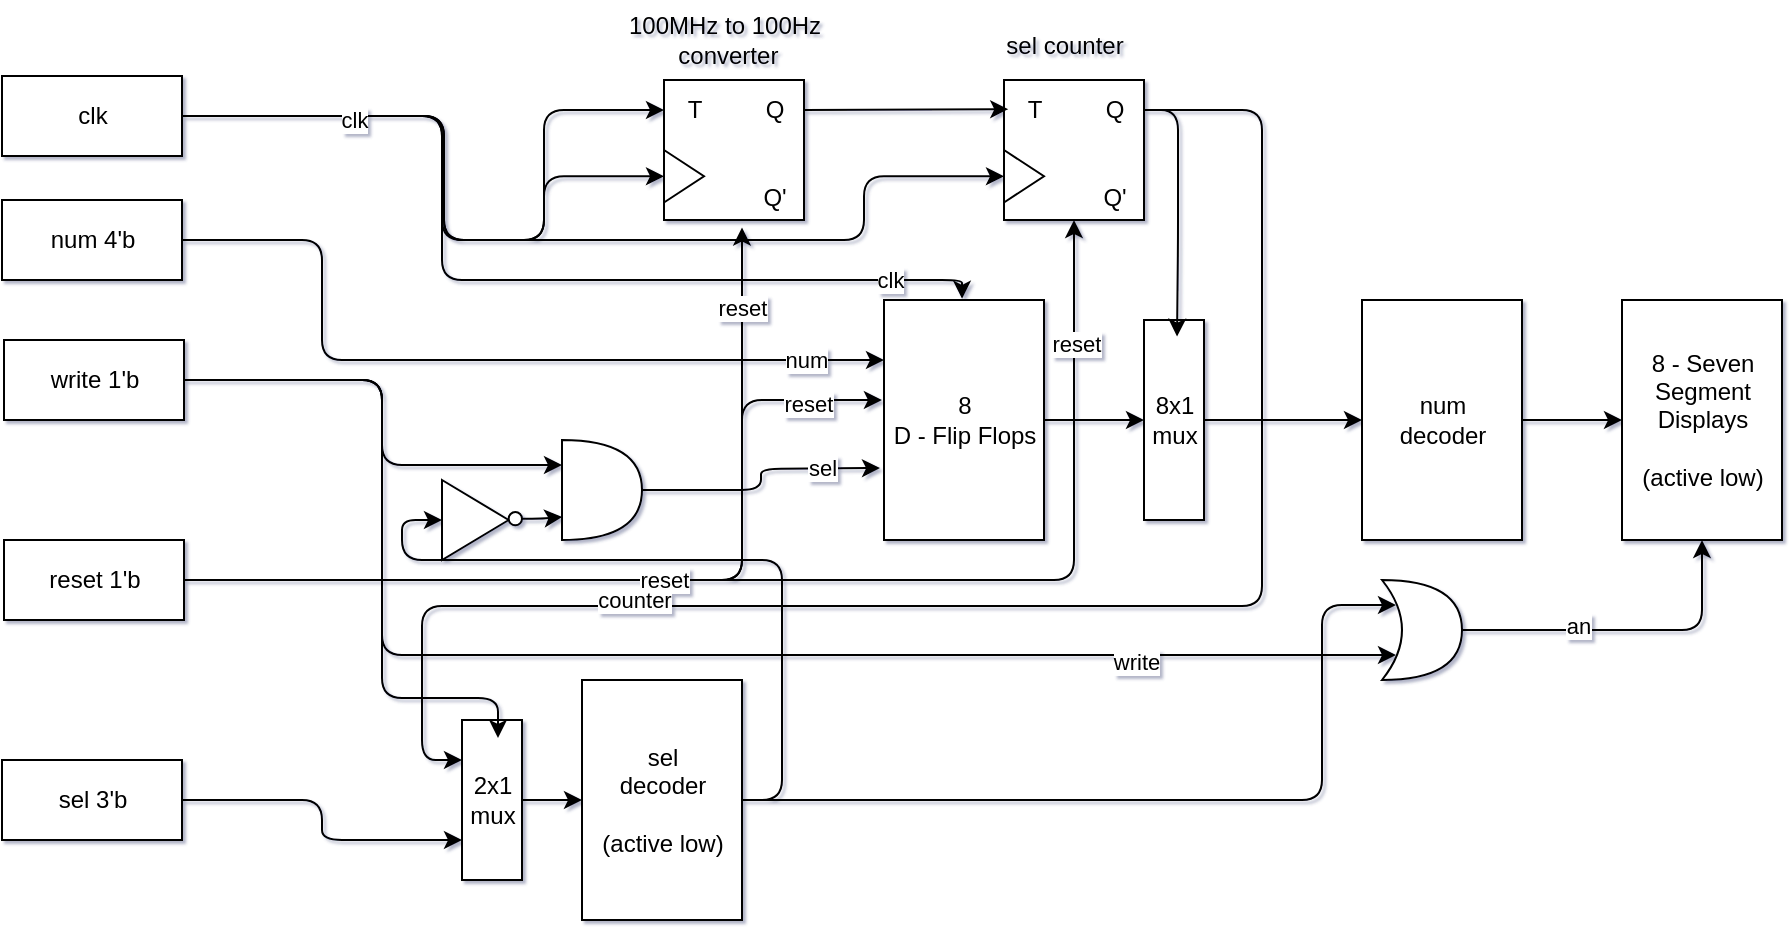 <mxfile>
    <diagram id="mV6JEWCJ66KR-k56K3II" name="Circuit">
        <mxGraphModel dx="657" dy="329" grid="1" gridSize="10" guides="1" tooltips="1" connect="1" arrows="1" fold="1" page="1" pageScale="1" pageWidth="1000" pageHeight="1000" background="#FFFFFF" math="0" shadow="1">
            <root>
                <mxCell id="0"/>
                <mxCell id="1" parent="0"/>
                <mxCell id="2" value="num&lt;div&gt;decoder&lt;/div&gt;" style="externalPins=0;recursiveResize=0;shadow=0;dashed=0;align=center;html=1;strokeWidth=1;shape=mxgraph.rtl.abstract.entity;container=1;collapsible=0;kind=sequential;drawPins=0;left=3;right=2;bottom=0;top=0;" parent="1" vertex="1">
                    <mxGeometry x="760" y="360" width="80" height="120" as="geometry"/>
                </mxCell>
                <mxCell id="KVkHhzneAzvIdUAki2H4-43" style="edgeStyle=orthogonalEdgeStyle;html=1;exitX=1;exitY=0.5;exitDx=0;exitDy=0;exitPerimeter=0;" parent="1" source="39" target="KVkHhzneAzvIdUAki2H4-38" edge="1">
                    <mxGeometry relative="1" as="geometry"/>
                </mxCell>
                <mxCell id="106" value="an" style="edgeLabel;html=1;align=center;verticalAlign=middle;resizable=0;points=[];" parent="KVkHhzneAzvIdUAki2H4-43" vertex="1" connectable="0">
                    <mxGeometry x="-0.298" y="2" relative="1" as="geometry">
                        <mxPoint as="offset"/>
                    </mxGeometry>
                </mxCell>
                <mxCell id="4" value="num 4&#39;b" style="externalPins=0;recursiveResize=0;shadow=0;dashed=0;align=center;html=1;strokeWidth=1;shape=mxgraph.rtl.abstract.entity;container=1;collapsible=0;kind=input;drawPins=0;left=0;right=1;bottom=0;top=0;" parent="1" vertex="1">
                    <mxGeometry x="80" y="310" width="90" height="40" as="geometry"/>
                </mxCell>
                <mxCell id="13" value="sel 3&#39;b" style="externalPins=0;recursiveResize=0;shadow=0;dashed=0;align=center;html=1;strokeWidth=1;shape=mxgraph.rtl.abstract.entity;container=1;collapsible=0;kind=input;drawPins=0;left=0;right=1;bottom=0;top=0;" parent="1" vertex="1">
                    <mxGeometry x="80" y="590" width="90" height="40" as="geometry"/>
                </mxCell>
                <mxCell id="14" value="write 1&#39;b" style="externalPins=0;recursiveResize=0;shadow=0;dashed=0;align=center;html=1;strokeWidth=1;shape=mxgraph.rtl.abstract.entity;container=1;collapsible=0;kind=input;drawPins=0;left=0;right=1;bottom=0;top=0;" parent="1" vertex="1">
                    <mxGeometry x="81" y="380" width="90" height="40" as="geometry"/>
                </mxCell>
                <mxCell id="62" style="edgeStyle=orthogonalEdgeStyle;html=1;exitX=0;exitY=0;exitDx=90;exitDy=20;exitPerimeter=0;" parent="1" source="17" target="59" edge="1">
                    <mxGeometry relative="1" as="geometry">
                        <Array as="points">
                            <mxPoint x="301" y="268"/>
                            <mxPoint x="301" y="330"/>
                            <mxPoint x="351" y="330"/>
                            <mxPoint x="351" y="265"/>
                        </Array>
                    </mxGeometry>
                </mxCell>
                <mxCell id="63" style="edgeStyle=orthogonalEdgeStyle;html=1;exitX=0;exitY=0;exitDx=90;exitDy=20;exitPerimeter=0;entryX=0;entryY=0.5;entryDx=0;entryDy=0;" parent="1" source="17" target="58" edge="1">
                    <mxGeometry relative="1" as="geometry">
                        <Array as="points">
                            <mxPoint x="301" y="268"/>
                            <mxPoint x="301" y="330"/>
                            <mxPoint x="351" y="330"/>
                            <mxPoint x="351" y="298"/>
                        </Array>
                    </mxGeometry>
                </mxCell>
                <mxCell id="71" style="edgeStyle=orthogonalEdgeStyle;html=1;exitX=0;exitY=0;exitDx=90;exitDy=20;exitPerimeter=0;entryX=0;entryY=0.5;entryDx=0;entryDy=0;" parent="1" source="17" target="66" edge="1">
                    <mxGeometry relative="1" as="geometry">
                        <Array as="points">
                            <mxPoint x="300" y="268"/>
                            <mxPoint x="300" y="330"/>
                            <mxPoint x="511" y="330"/>
                            <mxPoint x="511" y="298"/>
                        </Array>
                    </mxGeometry>
                </mxCell>
                <mxCell id="17" value="clk" style="externalPins=0;recursiveResize=0;shadow=0;dashed=0;align=center;html=1;strokeWidth=1;shape=mxgraph.rtl.abstract.entity;container=1;collapsible=0;kind=input;drawPins=0;left=0;right=1;bottom=0;top=0;" parent="1" vertex="1">
                    <mxGeometry x="80" y="248" width="90" height="40" as="geometry"/>
                </mxCell>
                <mxCell id="83" style="edgeStyle=orthogonalEdgeStyle;html=1;" parent="1" source="18" target="61" edge="1">
                    <mxGeometry relative="1" as="geometry">
                        <Array as="points">
                            <mxPoint x="450" y="500"/>
                        </Array>
                    </mxGeometry>
                </mxCell>
                <mxCell id="105" value="reset" style="edgeLabel;html=1;align=center;verticalAlign=middle;resizable=0;points=[];" parent="83" vertex="1" connectable="0">
                    <mxGeometry x="0.824" relative="1" as="geometry">
                        <mxPoint as="offset"/>
                    </mxGeometry>
                </mxCell>
                <mxCell id="84" style="edgeStyle=orthogonalEdgeStyle;html=1;exitX=0;exitY=0;exitDx=90;exitDy=20;exitPerimeter=0;entryX=0.5;entryY=1;entryDx=0;entryDy=0;" parent="1" source="18" target="65" edge="1">
                    <mxGeometry relative="1" as="geometry">
                        <Array as="points">
                            <mxPoint x="616" y="500"/>
                        </Array>
                    </mxGeometry>
                </mxCell>
                <mxCell id="85" value="reset" style="edgeLabel;html=1;align=center;verticalAlign=middle;resizable=0;points=[];" parent="84" vertex="1" connectable="0">
                    <mxGeometry x="0.803" y="-1" relative="1" as="geometry">
                        <mxPoint as="offset"/>
                    </mxGeometry>
                </mxCell>
                <mxCell id="18" value="reset 1&#39;b" style="externalPins=0;recursiveResize=0;shadow=0;dashed=0;align=center;html=1;strokeWidth=1;shape=mxgraph.rtl.abstract.entity;container=1;collapsible=0;kind=input;drawPins=0;left=0;right=1;bottom=0;top=0;" parent="1" vertex="1">
                    <mxGeometry x="81" y="480" width="90" height="40" as="geometry"/>
                </mxCell>
                <mxCell id="94" style="edgeStyle=none;html=1;" parent="1" source="20" target="29" edge="1">
                    <mxGeometry relative="1" as="geometry"/>
                </mxCell>
                <UserObject label="&lt;div&gt;8&lt;/div&gt;D - Flip Flops" link="data:page/id,B0gr_-n1PJUmQjPBUHlx" id="20">
                    <mxCell style="externalPins=0;recursiveResize=0;shadow=0;dashed=0;align=center;html=1;strokeWidth=1;shape=mxgraph.rtl.abstract.entity;container=1;collapsible=0;kind=sequential;drawPins=0;left=3;right=2;bottom=0;top=0;" parent="1" vertex="1">
                        <mxGeometry x="521" y="360" width="80" height="120" as="geometry"/>
                    </mxCell>
                </UserObject>
                <mxCell id="S6z8eLisyDbPlA53Ll8W-21" style="edgeStyle=elbowEdgeStyle;html=1;exitX=0;exitY=0;exitDx=90;exitDy=20;exitPerimeter=0;entryX=0;entryY=0;entryDx=0;entryDy=30;entryPerimeter=0;" parent="1" source="4" target="20" edge="1">
                    <mxGeometry relative="1" as="geometry">
                        <Array as="points">
                            <mxPoint x="240" y="370"/>
                        </Array>
                    </mxGeometry>
                </mxCell>
                <mxCell id="101" value="num" style="edgeLabel;html=1;align=center;verticalAlign=middle;resizable=0;points=[];" parent="S6z8eLisyDbPlA53Ll8W-21" vertex="1" connectable="0">
                    <mxGeometry x="0.81" relative="1" as="geometry">
                        <mxPoint as="offset"/>
                    </mxGeometry>
                </mxCell>
                <mxCell id="KVkHhzneAzvIdUAki2H4-21" style="edgeStyle=orthogonalEdgeStyle;html=1;exitX=0;exitY=0;exitDx=90;exitDy=20;exitPerimeter=0;entryX=0.488;entryY=-0.005;entryDx=0;entryDy=0;entryPerimeter=0;" parent="1" source="17" target="20" edge="1">
                    <mxGeometry relative="1" as="geometry">
                        <Array as="points">
                            <mxPoint x="300" y="268"/>
                            <mxPoint x="300" y="350"/>
                            <mxPoint x="560" y="350"/>
                        </Array>
                    </mxGeometry>
                </mxCell>
                <mxCell id="73" value="clk" style="edgeLabel;html=1;align=center;verticalAlign=middle;resizable=0;points=[];" parent="KVkHhzneAzvIdUAki2H4-21" vertex="1" connectable="0">
                    <mxGeometry x="-0.638" y="-2" relative="1" as="geometry">
                        <mxPoint x="-1" as="offset"/>
                    </mxGeometry>
                </mxCell>
                <mxCell id="104" value="clk" style="edgeLabel;html=1;align=center;verticalAlign=middle;resizable=0;points=[];" parent="KVkHhzneAzvIdUAki2H4-21" vertex="1" connectable="0">
                    <mxGeometry x="0.811" y="-3" relative="1" as="geometry">
                        <mxPoint y="-3" as="offset"/>
                    </mxGeometry>
                </mxCell>
                <mxCell id="KVkHhzneAzvIdUAki2H4-31" value="" style="group" parent="1" vertex="1" connectable="0">
                    <mxGeometry x="300" y="450" width="40" height="40" as="geometry"/>
                </mxCell>
                <mxCell id="KVkHhzneAzvIdUAki2H4-27" value="" style="triangle;whiteSpace=wrap;html=1;" parent="KVkHhzneAzvIdUAki2H4-31" vertex="1">
                    <mxGeometry width="33.333" height="40" as="geometry"/>
                </mxCell>
                <mxCell id="KVkHhzneAzvIdUAki2H4-30" value="" style="ellipse;whiteSpace=wrap;html=1;aspect=fixed;" parent="KVkHhzneAzvIdUAki2H4-31" vertex="1">
                    <mxGeometry x="33.333" y="16" width="6.667" height="6.667" as="geometry"/>
                </mxCell>
                <mxCell id="KVkHhzneAzvIdUAki2H4-38" value="&lt;div&gt;8 -&amp;nbsp;&lt;span style=&quot;background-color: transparent;&quot;&gt;Seven&lt;/span&gt;&lt;/div&gt;&lt;div&gt;Segment&lt;/div&gt;Displays&lt;div&gt;&lt;font color=&quot;#000000&quot;&gt;&lt;br&gt;&lt;/font&gt;&lt;div&gt;(active low)&lt;/div&gt;&lt;/div&gt;" style="externalPins=0;recursiveResize=0;shadow=0;dashed=0;align=center;html=1;strokeWidth=1;shape=mxgraph.rtl.abstract.entity;container=1;collapsible=0;kind=sequential;drawPins=0;left=3;right=2;bottom=0;top=0;" parent="1" vertex="1">
                    <mxGeometry x="890" y="360" width="80" height="120" as="geometry"/>
                </mxCell>
                <mxCell id="KVkHhzneAzvIdUAki2H4-46" style="edgeStyle=orthogonalEdgeStyle;html=1;exitX=0;exitY=0;exitDx=90;exitDy=20;exitPerimeter=0;entryX=0;entryY=0;entryDx=0;entryDy=60;entryPerimeter=0;" parent="1" source="13" target="107" edge="1">
                    <mxGeometry relative="1" as="geometry">
                        <mxPoint x="400" y="640" as="targetPoint"/>
                    </mxGeometry>
                </mxCell>
                <mxCell id="KVkHhzneAzvIdUAki2H4-50" style="edgeStyle=orthogonalEdgeStyle;html=1;exitX=0;exitY=0;exitDx=90;exitDy=20;exitPerimeter=0;entryX=-0.013;entryY=0.417;entryDx=0;entryDy=0;entryPerimeter=0;" parent="1" source="18" target="20" edge="1">
                    <mxGeometry relative="1" as="geometry">
                        <Array as="points">
                            <mxPoint x="450" y="500"/>
                            <mxPoint x="450" y="410"/>
                        </Array>
                    </mxGeometry>
                </mxCell>
                <mxCell id="88" value="reset" style="edgeLabel;html=1;align=center;verticalAlign=middle;resizable=0;points=[];" parent="KVkHhzneAzvIdUAki2H4-50" vertex="1" connectable="0">
                    <mxGeometry x="0.596" relative="1" as="geometry">
                        <mxPoint x="-39" y="71" as="offset"/>
                    </mxGeometry>
                </mxCell>
                <mxCell id="102" value="reset" style="edgeLabel;html=1;align=center;verticalAlign=middle;resizable=0;points=[];" parent="KVkHhzneAzvIdUAki2H4-50" vertex="1" connectable="0">
                    <mxGeometry x="0.831" y="-2" relative="1" as="geometry">
                        <mxPoint as="offset"/>
                    </mxGeometry>
                </mxCell>
                <mxCell id="21" value="" style="shape=or;whiteSpace=wrap;html=1;" parent="1" vertex="1">
                    <mxGeometry x="360" y="430" width="40" height="50" as="geometry"/>
                </mxCell>
                <mxCell id="25" style="edgeStyle=orthogonalEdgeStyle;html=1;exitX=1;exitY=0.5;exitDx=0;exitDy=0;entryX=0.004;entryY=0.771;entryDx=0;entryDy=0;entryPerimeter=0;" parent="1" source="KVkHhzneAzvIdUAki2H4-30" target="21" edge="1">
                    <mxGeometry relative="1" as="geometry"/>
                </mxCell>
                <mxCell id="26" style="edgeStyle=orthogonalEdgeStyle;html=1;entryX=0;entryY=0.25;entryDx=0;entryDy=0;entryPerimeter=0;exitX=0;exitY=0;exitDx=90;exitDy=20;exitPerimeter=0;" parent="1" source="14" target="21" edge="1">
                    <mxGeometry relative="1" as="geometry">
                        <mxPoint x="191" y="470" as="sourcePoint"/>
                        <Array as="points">
                            <mxPoint x="270" y="400"/>
                            <mxPoint x="270" y="443"/>
                        </Array>
                    </mxGeometry>
                </mxCell>
                <mxCell id="28" style="edgeStyle=orthogonalEdgeStyle;html=1;" parent="1" source="21" edge="1">
                    <mxGeometry relative="1" as="geometry">
                        <mxPoint x="519" y="444" as="targetPoint"/>
                    </mxGeometry>
                </mxCell>
                <mxCell id="103" value="sel" style="edgeLabel;html=1;align=center;verticalAlign=middle;resizable=0;points=[];" parent="28" vertex="1" connectable="0">
                    <mxGeometry x="0.55" relative="1" as="geometry">
                        <mxPoint as="offset"/>
                    </mxGeometry>
                </mxCell>
                <mxCell id="29" value="8x1&lt;div&gt;mux&lt;/div&gt;" style="externalPins=0;recursiveResize=0;shadow=0;dashed=0;align=center;html=1;strokeWidth=1;shape=mxgraph.rtl.abstract.entity;container=1;collapsible=0;kind=mux;drawPins=0;left=4;right=1;bottom=0;top=0;" parent="1" vertex="1">
                    <mxGeometry x="651" y="370" width="30" height="100" as="geometry"/>
                </mxCell>
                <mxCell id="39" value="" style="shape=xor;whiteSpace=wrap;html=1;" parent="1" vertex="1">
                    <mxGeometry x="770" y="500" width="40" height="50" as="geometry"/>
                </mxCell>
                <mxCell id="42" style="edgeStyle=orthogonalEdgeStyle;html=1;exitX=0;exitY=0;exitDx=90;exitDy=20;exitPerimeter=0;entryX=0.175;entryY=0.75;entryDx=0;entryDy=0;entryPerimeter=0;" parent="1" source="14" target="39" edge="1">
                    <mxGeometry relative="1" as="geometry">
                        <Array as="points">
                            <mxPoint x="270" y="400"/>
                            <mxPoint x="270" y="538"/>
                        </Array>
                    </mxGeometry>
                </mxCell>
                <mxCell id="43" value="write" style="edgeLabel;html=1;align=center;verticalAlign=middle;resizable=0;points=[];" parent="42" vertex="1" connectable="0">
                    <mxGeometry x="0.828" y="-1" relative="1" as="geometry">
                        <mxPoint x="-66" y="2" as="offset"/>
                    </mxGeometry>
                </mxCell>
                <mxCell id="64" value="" style="group" parent="1" vertex="1" connectable="0">
                    <mxGeometry x="581" y="250" width="90" height="70" as="geometry"/>
                </mxCell>
                <mxCell id="65" value="" style="whiteSpace=wrap;html=1;aspect=fixed;" parent="64" vertex="1">
                    <mxGeometry width="70" height="70" as="geometry"/>
                </mxCell>
                <mxCell id="66" value="" style="triangle;whiteSpace=wrap;html=1;" parent="64" vertex="1">
                    <mxGeometry y="35" width="20" height="26.25" as="geometry"/>
                </mxCell>
                <mxCell id="67" value="T" style="text;html=1;align=center;verticalAlign=middle;resizable=0;points=[];autosize=1;strokeColor=none;fillColor=none;" parent="64" vertex="1">
                    <mxGeometry width="30" height="30" as="geometry"/>
                </mxCell>
                <mxCell id="68" value="Q" style="text;html=1;align=center;verticalAlign=middle;resizable=0;points=[];autosize=1;strokeColor=none;fillColor=none;" parent="64" vertex="1">
                    <mxGeometry x="40" width="30" height="30" as="geometry"/>
                </mxCell>
                <mxCell id="69" value="Q&#39;" style="text;html=1;align=center;verticalAlign=middle;resizable=0;points=[];autosize=1;strokeColor=none;fillColor=none;" parent="64" vertex="1">
                    <mxGeometry x="35" y="43.75" width="40" height="30" as="geometry"/>
                </mxCell>
                <mxCell id="70" style="edgeStyle=none;html=1;entryX=0.071;entryY=0.486;entryDx=0;entryDy=0;entryPerimeter=0;" parent="1" source="60" target="67" edge="1">
                    <mxGeometry relative="1" as="geometry"/>
                </mxCell>
                <mxCell id="75" value="" style="group" parent="1" vertex="1" connectable="0">
                    <mxGeometry x="381" y="210" width="120" height="110" as="geometry"/>
                </mxCell>
                <mxCell id="56" value="" style="group" parent="75" vertex="1" connectable="0">
                    <mxGeometry x="30" y="40" width="90" height="70" as="geometry"/>
                </mxCell>
                <mxCell id="57" value="" style="whiteSpace=wrap;html=1;aspect=fixed;" parent="56" vertex="1">
                    <mxGeometry width="70" height="70" as="geometry"/>
                </mxCell>
                <mxCell id="58" value="" style="triangle;whiteSpace=wrap;html=1;" parent="56" vertex="1">
                    <mxGeometry y="35" width="20" height="26.25" as="geometry"/>
                </mxCell>
                <mxCell id="59" value="T" style="text;html=1;align=center;verticalAlign=middle;resizable=0;points=[];autosize=1;strokeColor=none;fillColor=none;" parent="56" vertex="1">
                    <mxGeometry width="30" height="30" as="geometry"/>
                </mxCell>
                <mxCell id="60" value="Q" style="text;html=1;align=center;verticalAlign=middle;resizable=0;points=[];autosize=1;strokeColor=none;fillColor=none;" parent="56" vertex="1">
                    <mxGeometry x="40" width="30" height="30" as="geometry"/>
                </mxCell>
                <mxCell id="61" value="Q&#39;" style="text;html=1;align=center;verticalAlign=middle;resizable=0;points=[];autosize=1;strokeColor=none;fillColor=none;" parent="56" vertex="1">
                    <mxGeometry x="35" y="43.75" width="40" height="30" as="geometry"/>
                </mxCell>
                <mxCell id="74" value="100MHz to 100Hz&lt;div&gt;&amp;nbsp;converter&lt;/div&gt;" style="text;html=1;align=center;verticalAlign=middle;resizable=0;points=[];autosize=1;strokeColor=none;fillColor=none;" parent="75" vertex="1">
                    <mxGeometry width="120" height="40" as="geometry"/>
                </mxCell>
                <mxCell id="76" value="sel counter" style="text;html=1;align=center;verticalAlign=middle;resizable=0;points=[];autosize=1;strokeColor=none;fillColor=none;" parent="1" vertex="1">
                    <mxGeometry x="571" y="218" width="80" height="30" as="geometry"/>
                </mxCell>
                <mxCell id="81" style="edgeStyle=orthogonalEdgeStyle;html=1;entryX=0;entryY=0;entryDx=0;entryDy=20;entryPerimeter=0;" parent="1" source="68" target="107" edge="1">
                    <mxGeometry relative="1" as="geometry">
                        <mxPoint x="590" y="520" as="targetPoint"/>
                        <Array as="points">
                            <mxPoint x="710" y="265"/>
                            <mxPoint x="710" y="513"/>
                            <mxPoint x="290" y="513"/>
                            <mxPoint x="290" y="590"/>
                        </Array>
                    </mxGeometry>
                </mxCell>
                <mxCell id="82" value="counter" style="edgeLabel;html=1;align=center;verticalAlign=middle;resizable=0;points=[];" parent="81" vertex="1" connectable="0">
                    <mxGeometry x="0.298" y="1" relative="1" as="geometry">
                        <mxPoint x="-86" y="-4" as="offset"/>
                    </mxGeometry>
                </mxCell>
                <mxCell id="95" style="edgeStyle=orthogonalEdgeStyle;html=1;entryX=0.551;entryY=0.083;entryDx=0;entryDy=0;entryPerimeter=0;" parent="1" source="68" target="29" edge="1">
                    <mxGeometry relative="1" as="geometry">
                        <Array as="points">
                            <mxPoint x="668" y="265"/>
                            <mxPoint x="668" y="330"/>
                            <mxPoint x="668" y="330"/>
                        </Array>
                    </mxGeometry>
                </mxCell>
                <mxCell id="96" style="edgeStyle=none;html=1;exitX=0;exitY=0;exitDx=30;exitDy=50;exitPerimeter=0;entryX=0;entryY=0;entryDx=0;entryDy=60;entryPerimeter=0;" parent="1" source="29" target="2" edge="1">
                    <mxGeometry relative="1" as="geometry"/>
                </mxCell>
                <mxCell id="97" style="edgeStyle=none;html=1;entryX=0;entryY=0;entryDx=0;entryDy=60;entryPerimeter=0;" parent="1" source="2" target="KVkHhzneAzvIdUAki2H4-38" edge="1">
                    <mxGeometry relative="1" as="geometry"/>
                </mxCell>
                <mxCell id="112" style="edgeStyle=orthogonalEdgeStyle;html=1;entryX=0;entryY=0.5;entryDx=0;entryDy=0;" edge="1" parent="1" source="99" target="KVkHhzneAzvIdUAki2H4-27">
                    <mxGeometry relative="1" as="geometry">
                        <Array as="points">
                            <mxPoint x="470" y="610"/>
                            <mxPoint x="470" y="490"/>
                            <mxPoint x="280" y="490"/>
                            <mxPoint x="280" y="470"/>
                        </Array>
                    </mxGeometry>
                </mxCell>
                <mxCell id="99" value="sel&lt;div&gt;decoder&lt;/div&gt;&lt;div&gt;&lt;br&gt;&lt;/div&gt;&lt;div&gt;(active low)&lt;/div&gt;" style="externalPins=0;recursiveResize=0;shadow=0;dashed=0;align=center;html=1;strokeWidth=1;shape=mxgraph.rtl.abstract.entity;container=1;collapsible=0;kind=sequential;drawPins=0;left=3;right=2;bottom=0;top=0;" parent="1" vertex="1">
                    <mxGeometry x="370" y="550" width="80" height="120" as="geometry"/>
                </mxCell>
                <mxCell id="107" value="2x1&lt;div&gt;mux&lt;/div&gt;" style="externalPins=0;recursiveResize=0;shadow=0;dashed=0;align=center;html=1;strokeWidth=1;shape=mxgraph.rtl.abstract.entity;container=1;collapsible=0;kind=mux;drawPins=0;left=4;right=1;bottom=0;top=0;" parent="1" vertex="1">
                    <mxGeometry x="310" y="570" width="30" height="80" as="geometry"/>
                </mxCell>
                <mxCell id="108" style="edgeStyle=orthogonalEdgeStyle;html=1;exitX=0;exitY=0;exitDx=90;exitDy=20;exitPerimeter=0;entryX=0.615;entryY=0.113;entryDx=0;entryDy=0;entryPerimeter=0;" parent="1" source="14" target="107" edge="1">
                    <mxGeometry relative="1" as="geometry">
                        <Array as="points">
                            <mxPoint x="270" y="400"/>
                            <mxPoint x="270" y="559"/>
                            <mxPoint x="328" y="559"/>
                            <mxPoint x="328" y="579"/>
                        </Array>
                    </mxGeometry>
                </mxCell>
                <mxCell id="109" style="edgeStyle=none;html=1;exitX=0;exitY=0;exitDx=30;exitDy=40;exitPerimeter=0;entryX=0;entryY=0;entryDx=0;entryDy=60;entryPerimeter=0;" edge="1" parent="1" source="107" target="99">
                    <mxGeometry relative="1" as="geometry"/>
                </mxCell>
                <mxCell id="111" style="edgeStyle=orthogonalEdgeStyle;html=1;entryX=0.175;entryY=0.25;entryDx=0;entryDy=0;entryPerimeter=0;" edge="1" parent="1" source="99" target="39">
                    <mxGeometry relative="1" as="geometry">
                        <mxPoint x="440" y="610" as="targetPoint"/>
                        <Array as="points">
                            <mxPoint x="740" y="610"/>
                            <mxPoint x="740" y="512"/>
                        </Array>
                    </mxGeometry>
                </mxCell>
            </root>
        </mxGraphModel>
    </diagram>
    <diagram id="B0gr_-n1PJUmQjPBUHlx" name="Flip Flops">
        <mxGraphModel dx="836" dy="547" grid="1" gridSize="10" guides="1" tooltips="1" connect="1" arrows="1" fold="1" page="1" pageScale="1" pageWidth="1000" pageHeight="1000" math="0" shadow="0">
            <root>
                <mxCell id="0"/>
                <mxCell id="1" parent="0"/>
                <mxCell id="Jf6BggblMCW3SHoGojlO-1" value="" style="group" vertex="1" connectable="0" parent="1">
                    <mxGeometry x="290" y="80" width="160" height="300" as="geometry"/>
                </mxCell>
                <mxCell id="Jf6BggblMCW3SHoGojlO-2" value="" style="externalPins=0;recursiveResize=0;shadow=0;dashed=0;align=center;html=1;strokeWidth=1;shape=mxgraph.rtl.abstract.entity;left=,:clk;right=,:np;top=0;bottom=0;drawPins=0;snapToPoint=1;resizable=0;editable=1;" vertex="1" parent="Jf6BggblMCW3SHoGojlO-1">
                    <mxGeometry x="120" width="40" height="60" as="geometry"/>
                </mxCell>
                <mxCell id="Jf6BggblMCW3SHoGojlO-3" value="" style="externalPins=0;recursiveResize=0;shadow=0;dashed=0;align=center;html=1;strokeWidth=1;shape=mxgraph.rtl.abstract.entity;left=,:clk;right=,:np;top=0;bottom=0;drawPins=0;snapToPoint=1;resizable=0;editable=1;" vertex="1" parent="Jf6BggblMCW3SHoGojlO-1">
                    <mxGeometry x="120" y="80" width="40" height="60" as="geometry"/>
                </mxCell>
                <mxCell id="Jf6BggblMCW3SHoGojlO-4" value="" style="externalPins=0;recursiveResize=0;shadow=0;dashed=0;align=center;html=1;strokeWidth=1;shape=mxgraph.rtl.abstract.entity;left=,:clk;right=,:np;top=0;bottom=0;drawPins=0;snapToPoint=1;resizable=0;editable=1;" vertex="1" parent="Jf6BggblMCW3SHoGojlO-1">
                    <mxGeometry x="120" y="160" width="40" height="60" as="geometry"/>
                </mxCell>
                <mxCell id="Jf6BggblMCW3SHoGojlO-5" value="" style="externalPins=0;recursiveResize=0;shadow=0;dashed=0;align=center;html=1;strokeWidth=1;shape=mxgraph.rtl.abstract.entity;left=,:clk;right=,:np;top=0;bottom=0;drawPins=0;snapToPoint=1;resizable=0;editable=1;" vertex="1" parent="Jf6BggblMCW3SHoGojlO-1">
                    <mxGeometry x="120" y="240" width="40" height="60" as="geometry"/>
                </mxCell>
                <mxCell id="Jf6BggblMCW3SHoGojlO-6" value="" style="externalPins=0;recursiveResize=0;shadow=0;dashed=0;align=center;html=1;strokeWidth=1;shape=mxgraph.rtl.abstract.entity;left=,:clk;right=,:np;top=0;bottom=0;drawPins=0;snapToPoint=1;resizable=0;editable=1;" vertex="1" parent="Jf6BggblMCW3SHoGojlO-1">
                    <mxGeometry y="160" width="40" height="60" as="geometry"/>
                </mxCell>
                <mxCell id="Jf6BggblMCW3SHoGojlO-7" value="" style="externalPins=0;recursiveResize=0;shadow=0;dashed=0;align=center;html=1;strokeWidth=1;shape=mxgraph.rtl.abstract.entity;left=,:clk;right=,:np;top=0;bottom=0;drawPins=0;snapToPoint=1;resizable=0;editable=1;" vertex="1" parent="Jf6BggblMCW3SHoGojlO-1">
                    <mxGeometry y="240" width="40" height="60" as="geometry"/>
                </mxCell>
                <mxCell id="Jf6BggblMCW3SHoGojlO-8" value="" style="externalPins=0;recursiveResize=0;shadow=0;dashed=0;align=center;html=1;strokeWidth=1;shape=mxgraph.rtl.abstract.entity;left=,:clk;right=,:np;top=0;bottom=0;drawPins=0;snapToPoint=1;resizable=0;editable=1;" vertex="1" parent="Jf6BggblMCW3SHoGojlO-1">
                    <mxGeometry width="40" height="60" as="geometry"/>
                </mxCell>
                <mxCell id="Jf6BggblMCW3SHoGojlO-9" value="" style="externalPins=0;recursiveResize=0;shadow=0;dashed=0;align=center;html=1;strokeWidth=1;shape=mxgraph.rtl.abstract.entity;left=,:clk;right=,:np;top=0;bottom=0;drawPins=0;snapToPoint=1;resizable=0;editable=1;" vertex="1" parent="Jf6BggblMCW3SHoGojlO-1">
                    <mxGeometry y="80" width="40" height="60" as="geometry"/>
                </mxCell>
            </root>
        </mxGraphModel>
    </diagram>
</mxfile>